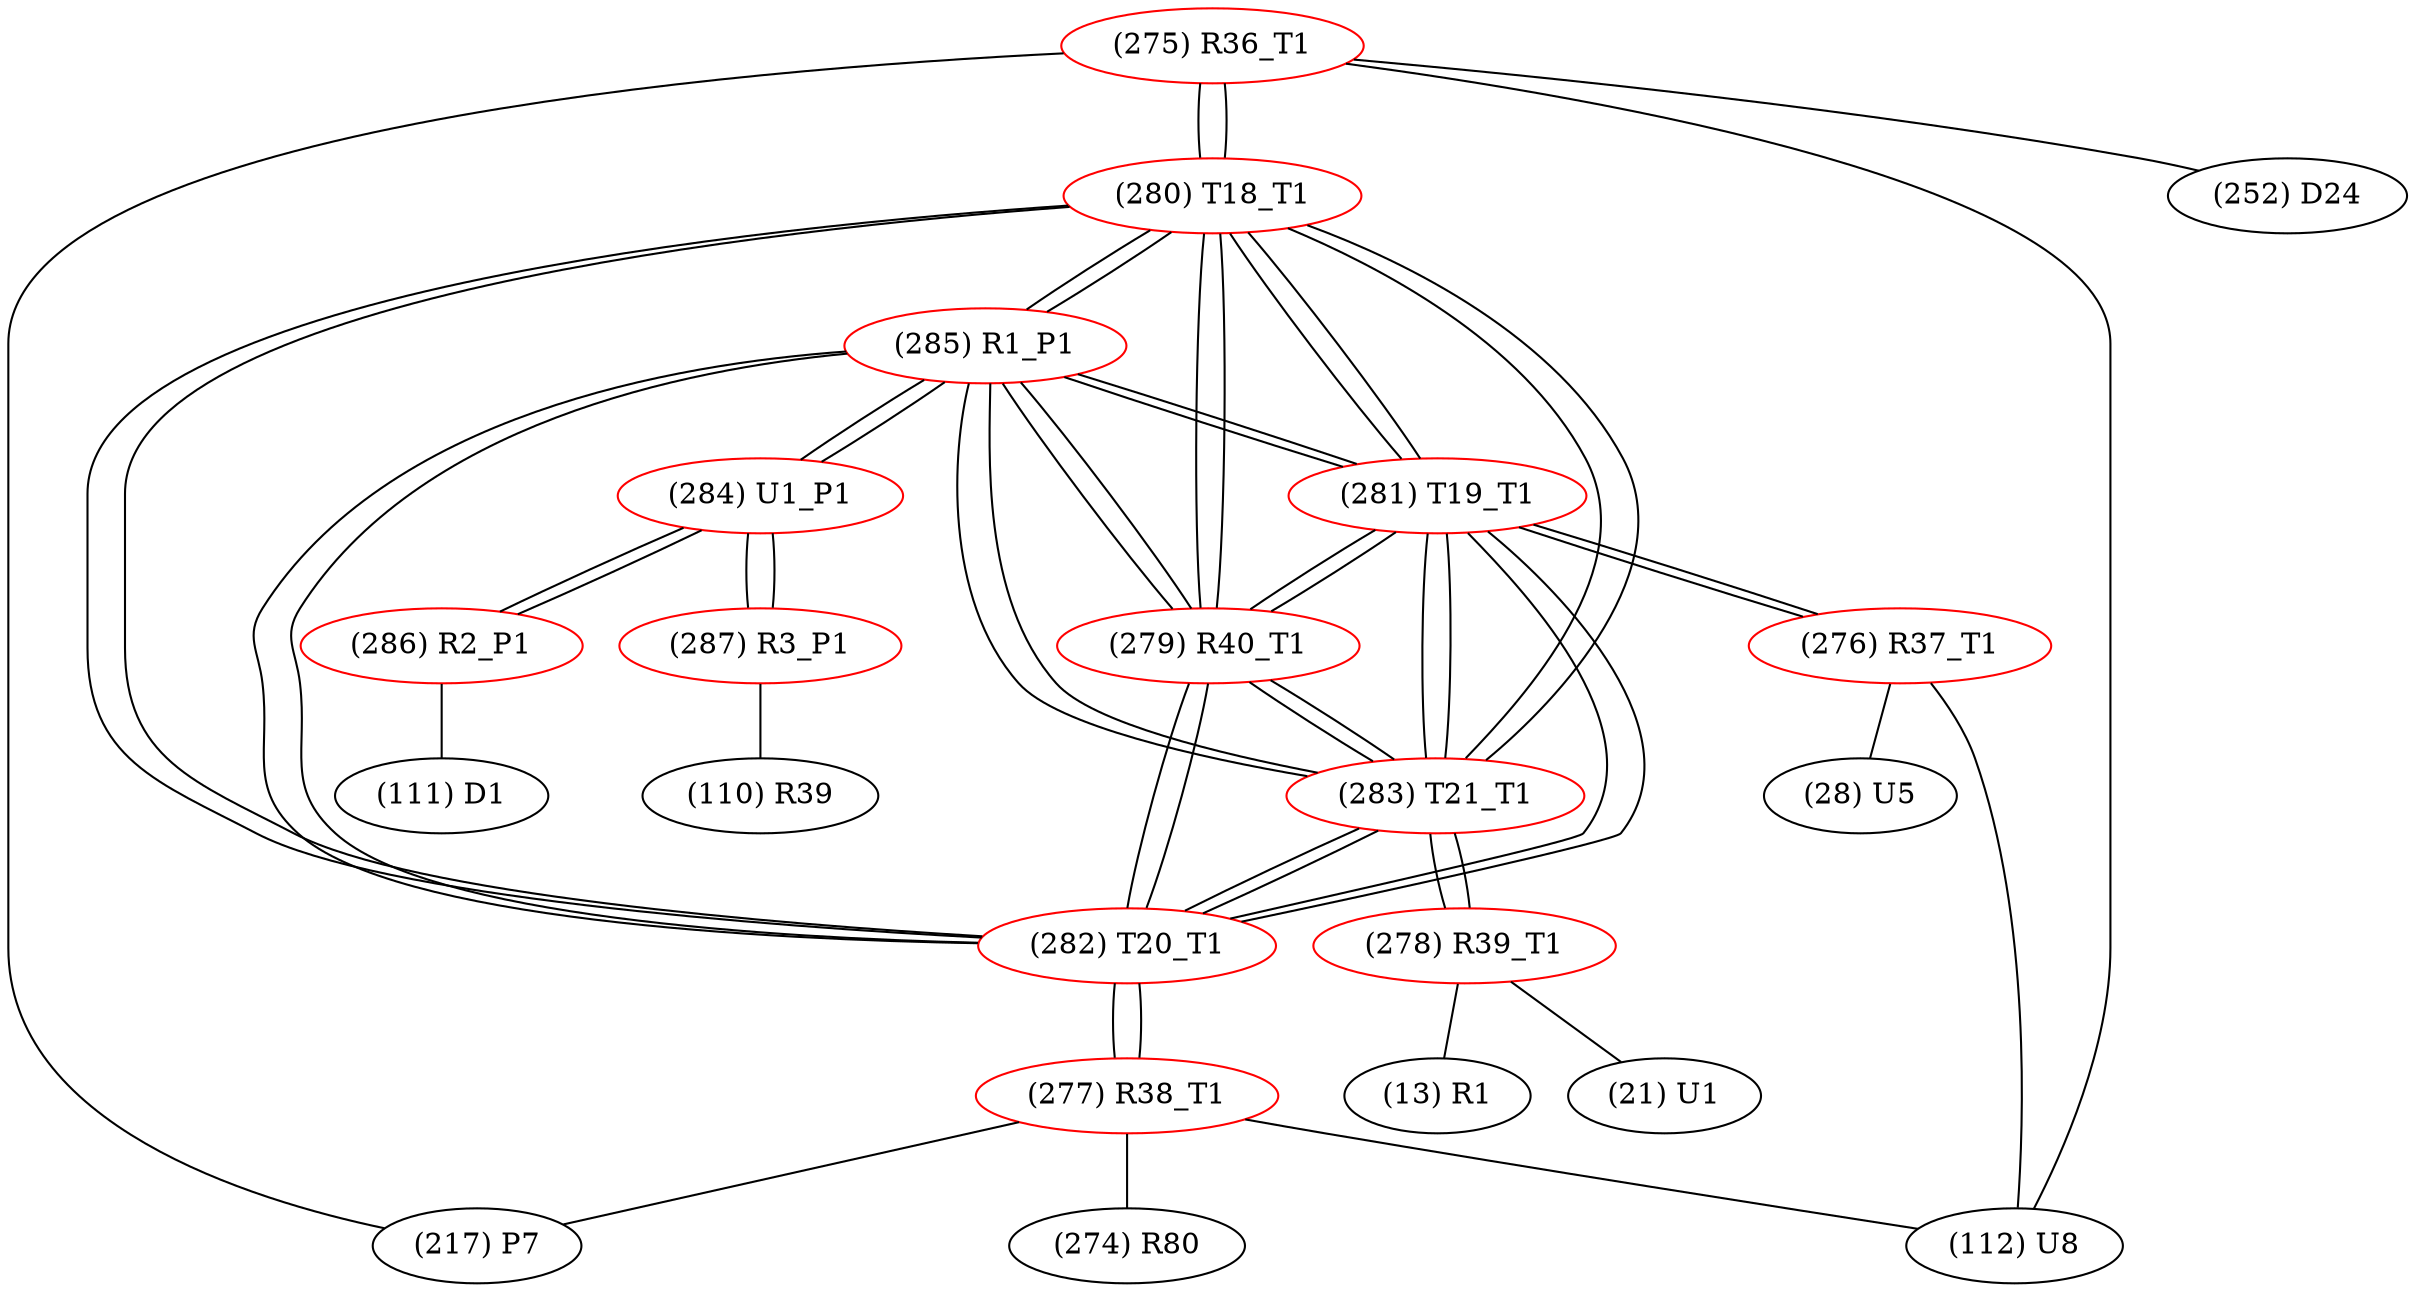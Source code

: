 graph {
	275 [label="(275) R36_T1" color=red]
	217 [label="(217) P7"]
	112 [label="(112) U8"]
	252 [label="(252) D24"]
	280 [label="(280) T18_T1"]
	276 [label="(276) R37_T1" color=red]
	28 [label="(28) U5"]
	112 [label="(112) U8"]
	281 [label="(281) T19_T1"]
	277 [label="(277) R38_T1" color=red]
	112 [label="(112) U8"]
	274 [label="(274) R80"]
	217 [label="(217) P7"]
	282 [label="(282) T20_T1"]
	278 [label="(278) R39_T1" color=red]
	13 [label="(13) R1"]
	21 [label="(21) U1"]
	283 [label="(283) T21_T1"]
	279 [label="(279) R40_T1" color=red]
	285 [label="(285) R1_P1"]
	280 [label="(280) T18_T1"]
	283 [label="(283) T21_T1"]
	282 [label="(282) T20_T1"]
	281 [label="(281) T19_T1"]
	280 [label="(280) T18_T1" color=red]
	275 [label="(275) R36_T1"]
	285 [label="(285) R1_P1"]
	283 [label="(283) T21_T1"]
	282 [label="(282) T20_T1"]
	281 [label="(281) T19_T1"]
	279 [label="(279) R40_T1"]
	281 [label="(281) T19_T1" color=red]
	276 [label="(276) R37_T1"]
	285 [label="(285) R1_P1"]
	280 [label="(280) T18_T1"]
	283 [label="(283) T21_T1"]
	282 [label="(282) T20_T1"]
	279 [label="(279) R40_T1"]
	282 [label="(282) T20_T1" color=red]
	277 [label="(277) R38_T1"]
	285 [label="(285) R1_P1"]
	280 [label="(280) T18_T1"]
	283 [label="(283) T21_T1"]
	281 [label="(281) T19_T1"]
	279 [label="(279) R40_T1"]
	283 [label="(283) T21_T1" color=red]
	278 [label="(278) R39_T1"]
	285 [label="(285) R1_P1"]
	280 [label="(280) T18_T1"]
	282 [label="(282) T20_T1"]
	281 [label="(281) T19_T1"]
	279 [label="(279) R40_T1"]
	284 [label="(284) U1_P1" color=red]
	287 [label="(287) R3_P1"]
	286 [label="(286) R2_P1"]
	285 [label="(285) R1_P1"]
	285 [label="(285) R1_P1" color=red]
	280 [label="(280) T18_T1"]
	283 [label="(283) T21_T1"]
	282 [label="(282) T20_T1"]
	281 [label="(281) T19_T1"]
	279 [label="(279) R40_T1"]
	284 [label="(284) U1_P1"]
	286 [label="(286) R2_P1" color=red]
	111 [label="(111) D1"]
	284 [label="(284) U1_P1"]
	287 [label="(287) R3_P1" color=red]
	110 [label="(110) R39"]
	284 [label="(284) U1_P1"]
	275 -- 217
	275 -- 112
	275 -- 252
	275 -- 280
	276 -- 28
	276 -- 112
	276 -- 281
	277 -- 112
	277 -- 274
	277 -- 217
	277 -- 282
	278 -- 13
	278 -- 21
	278 -- 283
	279 -- 285
	279 -- 280
	279 -- 283
	279 -- 282
	279 -- 281
	280 -- 275
	280 -- 285
	280 -- 283
	280 -- 282
	280 -- 281
	280 -- 279
	281 -- 276
	281 -- 285
	281 -- 280
	281 -- 283
	281 -- 282
	281 -- 279
	282 -- 277
	282 -- 285
	282 -- 280
	282 -- 283
	282 -- 281
	282 -- 279
	283 -- 278
	283 -- 285
	283 -- 280
	283 -- 282
	283 -- 281
	283 -- 279
	284 -- 287
	284 -- 286
	284 -- 285
	285 -- 280
	285 -- 283
	285 -- 282
	285 -- 281
	285 -- 279
	285 -- 284
	286 -- 111
	286 -- 284
	287 -- 110
	287 -- 284
}